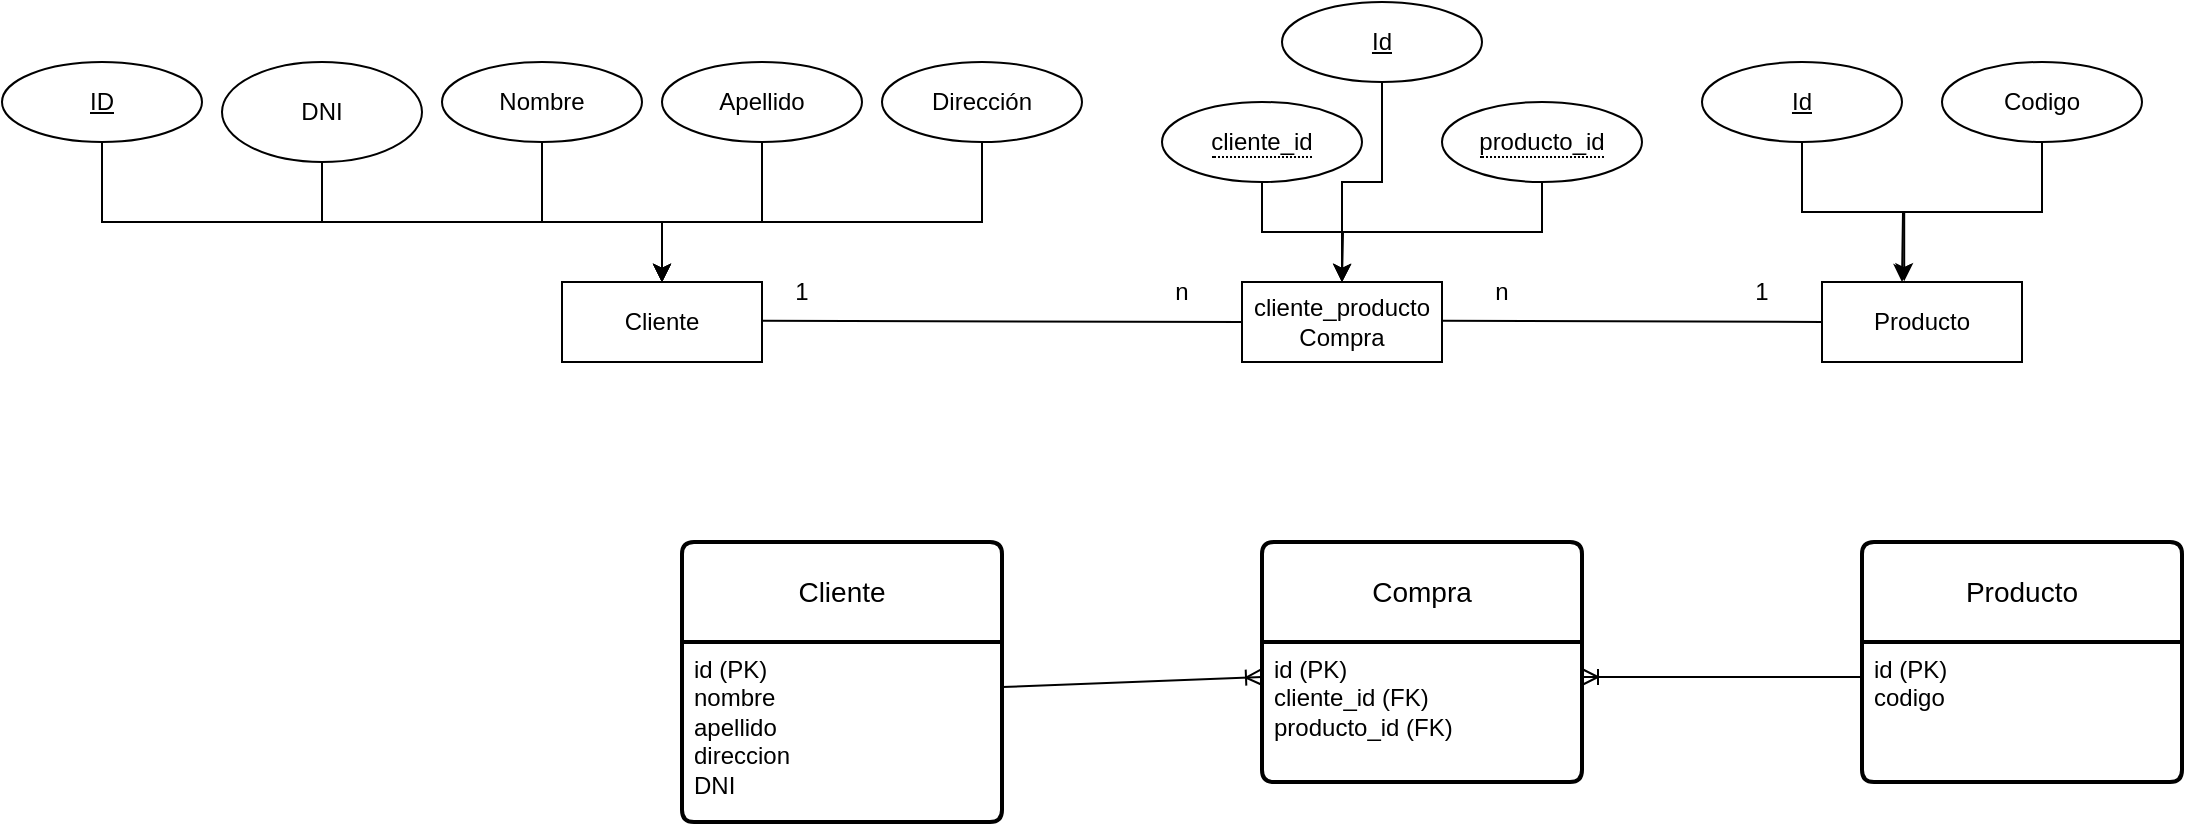 <mxfile version="24.4.0" type="device">
  <diagram name="Página-1" id="L5cHkPY49YGJe22XP9xP">
    <mxGraphModel dx="1972" dy="628" grid="1" gridSize="10" guides="1" tooltips="1" connect="1" arrows="1" fold="1" page="1" pageScale="1" pageWidth="850" pageHeight="1100" math="0" shadow="0">
      <root>
        <mxCell id="0" />
        <mxCell id="1" parent="0" />
        <mxCell id="0sVaL69Y4_VdXsr_xKcZ-1" value="Cliente" style="swimlane;childLayout=stackLayout;horizontal=1;startSize=50;horizontalStack=0;rounded=1;fontSize=14;fontStyle=0;strokeWidth=2;resizeParent=0;resizeLast=1;shadow=0;dashed=0;align=center;arcSize=4;whiteSpace=wrap;html=1;" vertex="1" parent="1">
          <mxGeometry x="10" y="280" width="160" height="140" as="geometry" />
        </mxCell>
        <mxCell id="0sVaL69Y4_VdXsr_xKcZ-2" value="id (PK)&lt;div&gt;nombre&lt;br&gt;apellido&lt;/div&gt;&lt;div&gt;direccion&lt;/div&gt;&lt;div&gt;DNI&lt;/div&gt;&lt;div&gt;&lt;br&gt;&lt;/div&gt;" style="align=left;strokeColor=none;fillColor=none;spacingLeft=4;fontSize=12;verticalAlign=top;resizable=0;rotatable=0;part=1;html=1;" vertex="1" parent="0sVaL69Y4_VdXsr_xKcZ-1">
          <mxGeometry y="50" width="160" height="90" as="geometry" />
        </mxCell>
        <mxCell id="0sVaL69Y4_VdXsr_xKcZ-3" value="Producto" style="swimlane;childLayout=stackLayout;horizontal=1;startSize=50;horizontalStack=0;rounded=1;fontSize=14;fontStyle=0;strokeWidth=2;resizeParent=0;resizeLast=1;shadow=0;dashed=0;align=center;arcSize=4;whiteSpace=wrap;html=1;" vertex="1" parent="1">
          <mxGeometry x="600" y="280" width="160" height="120" as="geometry" />
        </mxCell>
        <mxCell id="0sVaL69Y4_VdXsr_xKcZ-4" value="&lt;div&gt;id (PK)&lt;/div&gt;&lt;div&gt;codigo&lt;/div&gt;" style="align=left;strokeColor=none;fillColor=none;spacingLeft=4;fontSize=12;verticalAlign=top;resizable=0;rotatable=0;part=1;html=1;" vertex="1" parent="0sVaL69Y4_VdXsr_xKcZ-3">
          <mxGeometry y="50" width="160" height="70" as="geometry" />
        </mxCell>
        <mxCell id="0sVaL69Y4_VdXsr_xKcZ-15" style="edgeStyle=orthogonalEdgeStyle;rounded=0;orthogonalLoop=1;jettySize=auto;html=1;exitX=0.5;exitY=1;exitDx=0;exitDy=0;entryX=0.5;entryY=0;entryDx=0;entryDy=0;" edge="1" parent="1" source="0sVaL69Y4_VdXsr_xKcZ-11" target="0sVaL69Y4_VdXsr_xKcZ-19">
          <mxGeometry relative="1" as="geometry" />
        </mxCell>
        <mxCell id="0sVaL69Y4_VdXsr_xKcZ-11" value="DNI" style="ellipse;whiteSpace=wrap;html=1;align=center;" vertex="1" parent="1">
          <mxGeometry x="-220" y="40" width="100" height="50" as="geometry" />
        </mxCell>
        <mxCell id="0sVaL69Y4_VdXsr_xKcZ-16" style="edgeStyle=orthogonalEdgeStyle;rounded=0;orthogonalLoop=1;jettySize=auto;html=1;exitX=0.5;exitY=1;exitDx=0;exitDy=0;entryX=0.5;entryY=0;entryDx=0;entryDy=0;" edge="1" parent="1" source="0sVaL69Y4_VdXsr_xKcZ-12" target="0sVaL69Y4_VdXsr_xKcZ-19">
          <mxGeometry relative="1" as="geometry">
            <mxPoint x="-20" y="140" as="targetPoint" />
            <Array as="points">
              <mxPoint x="-60" y="120" />
              <mxPoint y="120" />
            </Array>
          </mxGeometry>
        </mxCell>
        <mxCell id="0sVaL69Y4_VdXsr_xKcZ-12" value="Nombre" style="ellipse;whiteSpace=wrap;html=1;align=center;" vertex="1" parent="1">
          <mxGeometry x="-110" y="40" width="100" height="40" as="geometry" />
        </mxCell>
        <mxCell id="0sVaL69Y4_VdXsr_xKcZ-17" style="edgeStyle=orthogonalEdgeStyle;rounded=0;orthogonalLoop=1;jettySize=auto;html=1;exitX=0.5;exitY=1;exitDx=0;exitDy=0;entryX=0.5;entryY=0;entryDx=0;entryDy=0;" edge="1" parent="1" source="0sVaL69Y4_VdXsr_xKcZ-13" target="0sVaL69Y4_VdXsr_xKcZ-19">
          <mxGeometry relative="1" as="geometry">
            <mxPoint x="-20" y="140" as="targetPoint" />
            <Array as="points">
              <mxPoint x="50" y="120" />
              <mxPoint y="120" />
            </Array>
          </mxGeometry>
        </mxCell>
        <mxCell id="0sVaL69Y4_VdXsr_xKcZ-13" value="Apellido" style="ellipse;whiteSpace=wrap;html=1;align=center;" vertex="1" parent="1">
          <mxGeometry y="40" width="100" height="40" as="geometry" />
        </mxCell>
        <mxCell id="0sVaL69Y4_VdXsr_xKcZ-18" style="edgeStyle=orthogonalEdgeStyle;rounded=0;orthogonalLoop=1;jettySize=auto;html=1;exitX=0.5;exitY=1;exitDx=0;exitDy=0;entryX=0.5;entryY=0;entryDx=0;entryDy=0;" edge="1" parent="1" source="0sVaL69Y4_VdXsr_xKcZ-14" target="0sVaL69Y4_VdXsr_xKcZ-19">
          <mxGeometry relative="1" as="geometry">
            <Array as="points">
              <mxPoint x="160" y="120" />
              <mxPoint y="120" />
            </Array>
          </mxGeometry>
        </mxCell>
        <mxCell id="0sVaL69Y4_VdXsr_xKcZ-14" value="Dirección" style="ellipse;whiteSpace=wrap;html=1;align=center;" vertex="1" parent="1">
          <mxGeometry x="110" y="40" width="100" height="40" as="geometry" />
        </mxCell>
        <mxCell id="0sVaL69Y4_VdXsr_xKcZ-19" value="Cliente" style="whiteSpace=wrap;html=1;align=center;" vertex="1" parent="1">
          <mxGeometry x="-50" y="150" width="100" height="40" as="geometry" />
        </mxCell>
        <mxCell id="0sVaL69Y4_VdXsr_xKcZ-20" value="Producto" style="whiteSpace=wrap;html=1;align=center;" vertex="1" parent="1">
          <mxGeometry x="580" y="150" width="100" height="40" as="geometry" />
        </mxCell>
        <mxCell id="0sVaL69Y4_VdXsr_xKcZ-26" style="edgeStyle=orthogonalEdgeStyle;rounded=0;orthogonalLoop=1;jettySize=auto;html=1;exitX=0.5;exitY=1;exitDx=0;exitDy=0;" edge="1" parent="1" source="0sVaL69Y4_VdXsr_xKcZ-21">
          <mxGeometry relative="1" as="geometry">
            <mxPoint x="620" y="150" as="targetPoint" />
          </mxGeometry>
        </mxCell>
        <mxCell id="0sVaL69Y4_VdXsr_xKcZ-21" value="Codigo" style="ellipse;whiteSpace=wrap;html=1;align=center;" vertex="1" parent="1">
          <mxGeometry x="640" y="40" width="100" height="40" as="geometry" />
        </mxCell>
        <mxCell id="0sVaL69Y4_VdXsr_xKcZ-23" style="edgeStyle=orthogonalEdgeStyle;rounded=0;orthogonalLoop=1;jettySize=auto;html=1;exitX=0.5;exitY=1;exitDx=0;exitDy=0;entryX=0.5;entryY=0;entryDx=0;entryDy=0;" edge="1" parent="1" source="0sVaL69Y4_VdXsr_xKcZ-22" target="0sVaL69Y4_VdXsr_xKcZ-19">
          <mxGeometry relative="1" as="geometry">
            <Array as="points">
              <mxPoint x="-280" y="120" />
              <mxPoint y="120" />
            </Array>
          </mxGeometry>
        </mxCell>
        <mxCell id="0sVaL69Y4_VdXsr_xKcZ-22" value="ID" style="ellipse;whiteSpace=wrap;html=1;align=center;fontStyle=4;" vertex="1" parent="1">
          <mxGeometry x="-330" y="40" width="100" height="40" as="geometry" />
        </mxCell>
        <mxCell id="0sVaL69Y4_VdXsr_xKcZ-24" value="Id" style="ellipse;whiteSpace=wrap;html=1;align=center;fontStyle=4;" vertex="1" parent="1">
          <mxGeometry x="520" y="40" width="100" height="40" as="geometry" />
        </mxCell>
        <mxCell id="0sVaL69Y4_VdXsr_xKcZ-25" style="edgeStyle=orthogonalEdgeStyle;rounded=0;orthogonalLoop=1;jettySize=auto;html=1;exitX=0.5;exitY=1;exitDx=0;exitDy=0;entryX=0.411;entryY=-0.01;entryDx=0;entryDy=0;entryPerimeter=0;" edge="1" parent="1" source="0sVaL69Y4_VdXsr_xKcZ-24" target="0sVaL69Y4_VdXsr_xKcZ-20">
          <mxGeometry relative="1" as="geometry">
            <Array as="points">
              <mxPoint x="570" y="115" />
              <mxPoint x="621" y="115" />
            </Array>
          </mxGeometry>
        </mxCell>
        <mxCell id="0sVaL69Y4_VdXsr_xKcZ-27" value="cliente_producto&lt;br&gt;Compra" style="whiteSpace=wrap;html=1;align=center;" vertex="1" parent="1">
          <mxGeometry x="290" y="150" width="100" height="40" as="geometry" />
        </mxCell>
        <mxCell id="0sVaL69Y4_VdXsr_xKcZ-30" style="edgeStyle=orthogonalEdgeStyle;rounded=0;orthogonalLoop=1;jettySize=auto;html=1;exitX=0.5;exitY=1;exitDx=0;exitDy=0;entryX=0.5;entryY=0;entryDx=0;entryDy=0;" edge="1" parent="1" source="0sVaL69Y4_VdXsr_xKcZ-28" target="0sVaL69Y4_VdXsr_xKcZ-27">
          <mxGeometry relative="1" as="geometry" />
        </mxCell>
        <mxCell id="0sVaL69Y4_VdXsr_xKcZ-28" value="&lt;span style=&quot;border-bottom: 1px dotted&quot;&gt;cliente_id&lt;/span&gt;" style="ellipse;whiteSpace=wrap;html=1;align=center;" vertex="1" parent="1">
          <mxGeometry x="250" y="60" width="100" height="40" as="geometry" />
        </mxCell>
        <mxCell id="0sVaL69Y4_VdXsr_xKcZ-31" style="edgeStyle=orthogonalEdgeStyle;rounded=0;orthogonalLoop=1;jettySize=auto;html=1;exitX=0.5;exitY=1;exitDx=0;exitDy=0;" edge="1" parent="1" source="0sVaL69Y4_VdXsr_xKcZ-29">
          <mxGeometry relative="1" as="geometry">
            <mxPoint x="340.0" y="150" as="targetPoint" />
          </mxGeometry>
        </mxCell>
        <mxCell id="0sVaL69Y4_VdXsr_xKcZ-29" value="&lt;span style=&quot;border-bottom: 1px dotted&quot;&gt;producto_id&lt;/span&gt;" style="ellipse;whiteSpace=wrap;html=1;align=center;" vertex="1" parent="1">
          <mxGeometry x="390" y="60" width="100" height="40" as="geometry" />
        </mxCell>
        <mxCell id="0sVaL69Y4_VdXsr_xKcZ-32" value="" style="endArrow=none;html=1;rounded=0;entryX=0;entryY=0.5;entryDx=0;entryDy=0;" edge="1" parent="1" target="0sVaL69Y4_VdXsr_xKcZ-27">
          <mxGeometry relative="1" as="geometry">
            <mxPoint x="50" y="169.41" as="sourcePoint" />
            <mxPoint x="210" y="169.41" as="targetPoint" />
          </mxGeometry>
        </mxCell>
        <mxCell id="0sVaL69Y4_VdXsr_xKcZ-33" value="" style="endArrow=none;html=1;rounded=0;entryX=0;entryY=0.5;entryDx=0;entryDy=0;" edge="1" parent="1" target="0sVaL69Y4_VdXsr_xKcZ-20">
          <mxGeometry relative="1" as="geometry">
            <mxPoint x="390" y="169.41" as="sourcePoint" />
            <mxPoint x="550" y="169.41" as="targetPoint" />
          </mxGeometry>
        </mxCell>
        <mxCell id="0sVaL69Y4_VdXsr_xKcZ-34" value="1" style="text;html=1;align=center;verticalAlign=middle;whiteSpace=wrap;rounded=0;" vertex="1" parent="1">
          <mxGeometry x="40" y="140" width="60" height="30" as="geometry" />
        </mxCell>
        <mxCell id="0sVaL69Y4_VdXsr_xKcZ-35" value="n" style="text;html=1;align=center;verticalAlign=middle;whiteSpace=wrap;rounded=0;" vertex="1" parent="1">
          <mxGeometry x="230" y="140" width="60" height="30" as="geometry" />
        </mxCell>
        <mxCell id="0sVaL69Y4_VdXsr_xKcZ-36" value="n" style="text;html=1;align=center;verticalAlign=middle;whiteSpace=wrap;rounded=0;" vertex="1" parent="1">
          <mxGeometry x="390" y="140" width="60" height="30" as="geometry" />
        </mxCell>
        <mxCell id="0sVaL69Y4_VdXsr_xKcZ-37" value="1" style="text;html=1;align=center;verticalAlign=middle;whiteSpace=wrap;rounded=0;" vertex="1" parent="1">
          <mxGeometry x="520" y="140" width="60" height="30" as="geometry" />
        </mxCell>
        <mxCell id="0sVaL69Y4_VdXsr_xKcZ-41" style="edgeStyle=orthogonalEdgeStyle;rounded=0;orthogonalLoop=1;jettySize=auto;html=1;exitX=0.5;exitY=1;exitDx=0;exitDy=0;entryX=0.5;entryY=0;entryDx=0;entryDy=0;" edge="1" parent="1" source="0sVaL69Y4_VdXsr_xKcZ-40" target="0sVaL69Y4_VdXsr_xKcZ-27">
          <mxGeometry relative="1" as="geometry" />
        </mxCell>
        <mxCell id="0sVaL69Y4_VdXsr_xKcZ-40" value="Id" style="ellipse;whiteSpace=wrap;html=1;align=center;fontStyle=4;" vertex="1" parent="1">
          <mxGeometry x="310" y="10" width="100" height="40" as="geometry" />
        </mxCell>
        <mxCell id="0sVaL69Y4_VdXsr_xKcZ-42" value="Compra" style="swimlane;childLayout=stackLayout;horizontal=1;startSize=50;horizontalStack=0;rounded=1;fontSize=14;fontStyle=0;strokeWidth=2;resizeParent=0;resizeLast=1;shadow=0;dashed=0;align=center;arcSize=4;whiteSpace=wrap;html=1;" vertex="1" parent="1">
          <mxGeometry x="300" y="280" width="160" height="120" as="geometry" />
        </mxCell>
        <mxCell id="0sVaL69Y4_VdXsr_xKcZ-43" value="id (PK)&lt;br&gt;cliente_id (FK)&lt;br&gt;&lt;div&gt;producto_id (FK)&lt;/div&gt;" style="align=left;strokeColor=none;fillColor=none;spacingLeft=4;fontSize=12;verticalAlign=top;resizable=0;rotatable=0;part=1;html=1;" vertex="1" parent="0sVaL69Y4_VdXsr_xKcZ-42">
          <mxGeometry y="50" width="160" height="70" as="geometry" />
        </mxCell>
        <mxCell id="0sVaL69Y4_VdXsr_xKcZ-44" value="" style="fontSize=12;html=1;endArrow=ERoneToMany;rounded=0;exitX=1;exitY=0.25;exitDx=0;exitDy=0;entryX=0;entryY=0.25;entryDx=0;entryDy=0;" edge="1" parent="1" source="0sVaL69Y4_VdXsr_xKcZ-2" target="0sVaL69Y4_VdXsr_xKcZ-43">
          <mxGeometry width="100" height="100" relative="1" as="geometry">
            <mxPoint x="220" y="330" as="sourcePoint" />
            <mxPoint x="320" y="230" as="targetPoint" />
          </mxGeometry>
        </mxCell>
        <mxCell id="0sVaL69Y4_VdXsr_xKcZ-45" value="" style="fontSize=12;html=1;endArrow=ERoneToMany;rounded=0;entryX=1;entryY=0.25;entryDx=0;entryDy=0;exitX=0;exitY=0.25;exitDx=0;exitDy=0;" edge="1" parent="1" source="0sVaL69Y4_VdXsr_xKcZ-4" target="0sVaL69Y4_VdXsr_xKcZ-43">
          <mxGeometry width="100" height="100" relative="1" as="geometry">
            <mxPoint x="460" y="500" as="sourcePoint" />
            <mxPoint x="560" y="400" as="targetPoint" />
          </mxGeometry>
        </mxCell>
      </root>
    </mxGraphModel>
  </diagram>
</mxfile>
